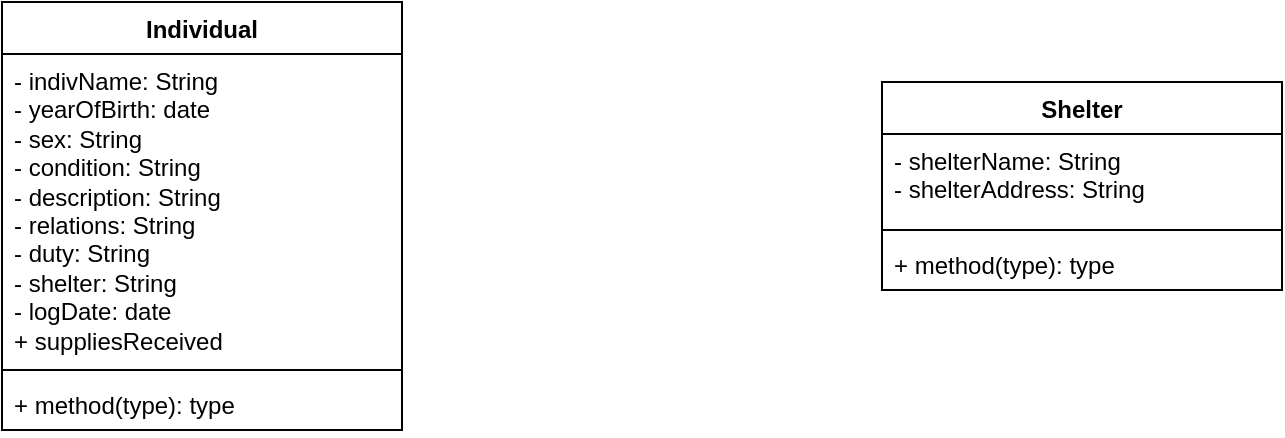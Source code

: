 <mxfile version="26.0.7">
  <diagram name="Page-1" id="2YBvvXClWsGukQMizWep">
    <mxGraphModel dx="954" dy="592" grid="1" gridSize="10" guides="1" tooltips="1" connect="1" arrows="1" fold="1" page="1" pageScale="1" pageWidth="850" pageHeight="1100" math="0" shadow="0">
      <root>
        <mxCell id="0" />
        <mxCell id="1" parent="0" />
        <mxCell id="Xq3cUKWR4Vl1FDTfLMfo-1" value="Individual" style="swimlane;fontStyle=1;align=center;verticalAlign=top;childLayout=stackLayout;horizontal=1;startSize=26;horizontalStack=0;resizeParent=1;resizeParentMax=0;resizeLast=0;collapsible=1;marginBottom=0;whiteSpace=wrap;html=1;" vertex="1" parent="1">
          <mxGeometry x="90" y="170" width="200" height="214" as="geometry">
            <mxRectangle x="80" y="80" width="70" height="30" as="alternateBounds" />
          </mxGeometry>
        </mxCell>
        <mxCell id="Xq3cUKWR4Vl1FDTfLMfo-2" value="- indivName: String&lt;div&gt;- yearOfBirth: date&lt;/div&gt;&lt;div&gt;- sex: String&lt;/div&gt;&lt;div&gt;- condition: String&lt;/div&gt;&lt;div&gt;- description: String&lt;/div&gt;&lt;div&gt;- relations: String&lt;/div&gt;&lt;div&gt;- duty: String&lt;/div&gt;&lt;div&gt;- shelter: String&lt;/div&gt;&lt;div&gt;- logDate: date&amp;nbsp;&lt;/div&gt;&lt;div&gt;+ suppliesReceived&lt;/div&gt;" style="text;strokeColor=none;fillColor=none;align=left;verticalAlign=top;spacingLeft=4;spacingRight=4;overflow=hidden;rotatable=0;points=[[0,0.5],[1,0.5]];portConstraint=eastwest;whiteSpace=wrap;html=1;" vertex="1" parent="Xq3cUKWR4Vl1FDTfLMfo-1">
          <mxGeometry y="26" width="200" height="154" as="geometry" />
        </mxCell>
        <mxCell id="Xq3cUKWR4Vl1FDTfLMfo-3" value="" style="line;strokeWidth=1;fillColor=none;align=left;verticalAlign=middle;spacingTop=-1;spacingLeft=3;spacingRight=3;rotatable=0;labelPosition=right;points=[];portConstraint=eastwest;strokeColor=inherit;" vertex="1" parent="Xq3cUKWR4Vl1FDTfLMfo-1">
          <mxGeometry y="180" width="200" height="8" as="geometry" />
        </mxCell>
        <mxCell id="Xq3cUKWR4Vl1FDTfLMfo-4" value="+ method(type): type" style="text;strokeColor=none;fillColor=none;align=left;verticalAlign=top;spacingLeft=4;spacingRight=4;overflow=hidden;rotatable=0;points=[[0,0.5],[1,0.5]];portConstraint=eastwest;whiteSpace=wrap;html=1;" vertex="1" parent="Xq3cUKWR4Vl1FDTfLMfo-1">
          <mxGeometry y="188" width="200" height="26" as="geometry" />
        </mxCell>
        <mxCell id="Xq3cUKWR4Vl1FDTfLMfo-9" value="Shelter" style="swimlane;fontStyle=1;align=center;verticalAlign=top;childLayout=stackLayout;horizontal=1;startSize=26;horizontalStack=0;resizeParent=1;resizeParentMax=0;resizeLast=0;collapsible=1;marginBottom=0;whiteSpace=wrap;html=1;" vertex="1" parent="1">
          <mxGeometry x="530" y="210" width="200" height="104" as="geometry" />
        </mxCell>
        <mxCell id="Xq3cUKWR4Vl1FDTfLMfo-10" value="- shelterName: String&lt;div&gt;- shelterAddress: String&lt;/div&gt;" style="text;strokeColor=none;fillColor=none;align=left;verticalAlign=top;spacingLeft=4;spacingRight=4;overflow=hidden;rotatable=0;points=[[0,0.5],[1,0.5]];portConstraint=eastwest;whiteSpace=wrap;html=1;" vertex="1" parent="Xq3cUKWR4Vl1FDTfLMfo-9">
          <mxGeometry y="26" width="200" height="44" as="geometry" />
        </mxCell>
        <mxCell id="Xq3cUKWR4Vl1FDTfLMfo-11" value="" style="line;strokeWidth=1;fillColor=none;align=left;verticalAlign=middle;spacingTop=-1;spacingLeft=3;spacingRight=3;rotatable=0;labelPosition=right;points=[];portConstraint=eastwest;strokeColor=inherit;" vertex="1" parent="Xq3cUKWR4Vl1FDTfLMfo-9">
          <mxGeometry y="70" width="200" height="8" as="geometry" />
        </mxCell>
        <mxCell id="Xq3cUKWR4Vl1FDTfLMfo-12" value="+ method(type): type" style="text;strokeColor=none;fillColor=none;align=left;verticalAlign=top;spacingLeft=4;spacingRight=4;overflow=hidden;rotatable=0;points=[[0,0.5],[1,0.5]];portConstraint=eastwest;whiteSpace=wrap;html=1;" vertex="1" parent="Xq3cUKWR4Vl1FDTfLMfo-9">
          <mxGeometry y="78" width="200" height="26" as="geometry" />
        </mxCell>
      </root>
    </mxGraphModel>
  </diagram>
</mxfile>
